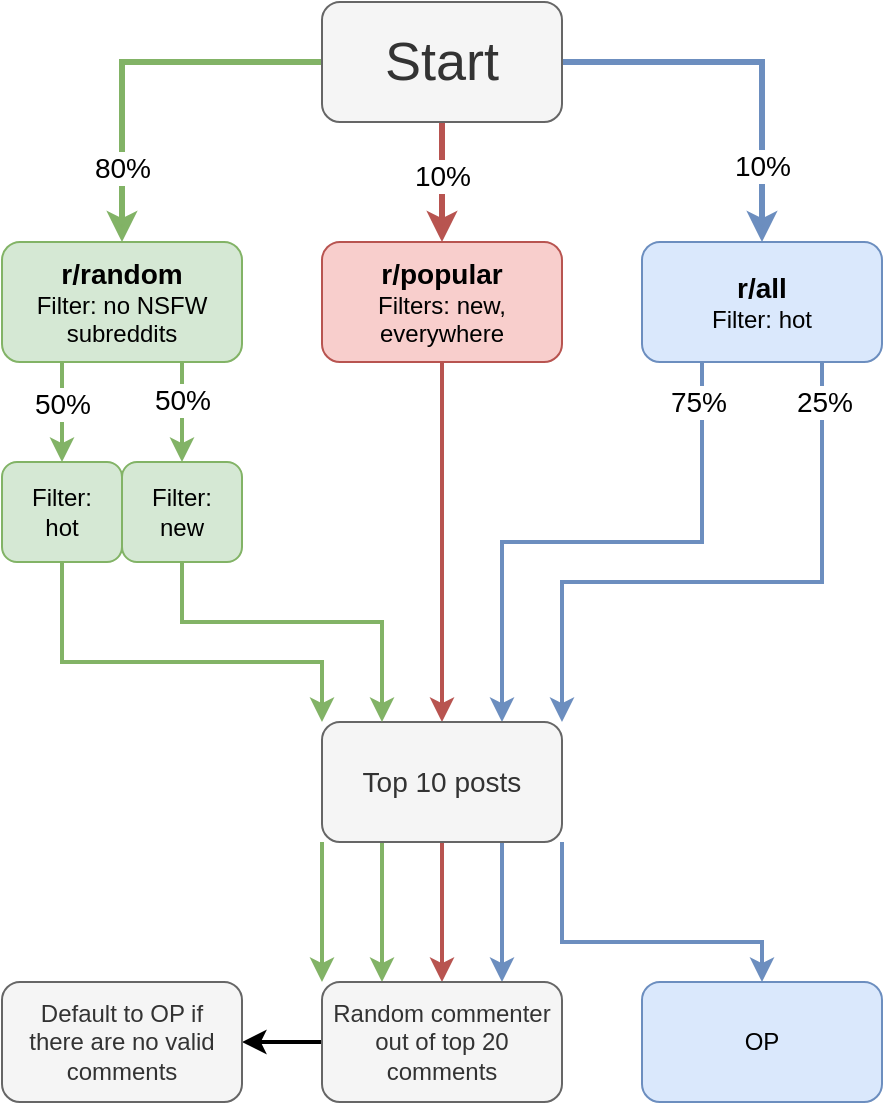 <mxfile version="14.1.8" type="device"><diagram id="xJmyeptBjBJt9zmtPsyK" name="Page-1"><mxGraphModel dx="687" dy="350" grid="1" gridSize="10" guides="1" tooltips="1" connect="1" arrows="1" fold="1" page="1" pageScale="1" pageWidth="850" pageHeight="1100" math="0" shadow="0"><root><mxCell id="0"/><mxCell id="1" parent="0"/><mxCell id="Oe4lUdKrTGnCGAGx0DYj-10" style="edgeStyle=orthogonalEdgeStyle;rounded=0;orthogonalLoop=1;jettySize=auto;html=1;entryX=0.5;entryY=0;entryDx=0;entryDy=0;fillColor=#d5e8d4;strokeColor=#82b366;strokeWidth=3;" parent="1" source="Oe4lUdKrTGnCGAGx0DYj-1" target="Oe4lUdKrTGnCGAGx0DYj-6" edge="1"><mxGeometry relative="1" as="geometry"/></mxCell><mxCell id="Oe4lUdKrTGnCGAGx0DYj-14" value="80%" style="edgeLabel;html=1;align=center;verticalAlign=middle;resizable=0;points=[];fontSize=14;" parent="Oe4lUdKrTGnCGAGx0DYj-10" vertex="1" connectable="0"><mxGeometry x="0.61" relative="1" as="geometry"><mxPoint as="offset"/></mxGeometry></mxCell><mxCell id="Oe4lUdKrTGnCGAGx0DYj-11" style="edgeStyle=orthogonalEdgeStyle;rounded=0;orthogonalLoop=1;jettySize=auto;html=1;entryX=0.5;entryY=0;entryDx=0;entryDy=0;strokeWidth=3;fillColor=#f8cecc;strokeColor=#b85450;" parent="1" source="Oe4lUdKrTGnCGAGx0DYj-1" target="Oe4lUdKrTGnCGAGx0DYj-5" edge="1"><mxGeometry relative="1" as="geometry"/></mxCell><mxCell id="Oe4lUdKrTGnCGAGx0DYj-16" value="10%" style="edgeLabel;html=1;align=center;verticalAlign=middle;resizable=0;points=[];fontSize=14;" parent="Oe4lUdKrTGnCGAGx0DYj-11" vertex="1" connectable="0"><mxGeometry x="0.31" relative="1" as="geometry"><mxPoint y="-12.33" as="offset"/></mxGeometry></mxCell><mxCell id="Oe4lUdKrTGnCGAGx0DYj-12" style="edgeStyle=orthogonalEdgeStyle;rounded=0;orthogonalLoop=1;jettySize=auto;html=1;entryX=0.5;entryY=0;entryDx=0;entryDy=0;strokeWidth=3;fillColor=#dae8fc;strokeColor=#6c8ebf;" parent="1" source="Oe4lUdKrTGnCGAGx0DYj-1" target="Oe4lUdKrTGnCGAGx0DYj-7" edge="1"><mxGeometry relative="1" as="geometry"/></mxCell><mxCell id="Oe4lUdKrTGnCGAGx0DYj-15" value="10%" style="edgeLabel;html=1;align=center;verticalAlign=middle;resizable=0;points=[];fontSize=14;" parent="Oe4lUdKrTGnCGAGx0DYj-12" vertex="1" connectable="0"><mxGeometry x="0.602" y="-1" relative="1" as="geometry"><mxPoint x="1" as="offset"/></mxGeometry></mxCell><mxCell id="Oe4lUdKrTGnCGAGx0DYj-1" value="&lt;font style=&quot;font-size: 27px&quot;&gt;Start&lt;/font&gt;" style="rounded=1;whiteSpace=wrap;html=1;fillColor=#f5f5f5;strokeColor=#666666;fontColor=#333333;" parent="1" vertex="1"><mxGeometry x="360" y="120" width="120" height="60" as="geometry"/></mxCell><mxCell id="Oe4lUdKrTGnCGAGx0DYj-31" style="edgeStyle=orthogonalEdgeStyle;rounded=0;orthogonalLoop=1;jettySize=auto;html=1;entryX=0.5;entryY=0;entryDx=0;entryDy=0;strokeWidth=2;fillColor=#f8cecc;strokeColor=#b85450;" parent="1" source="Oe4lUdKrTGnCGAGx0DYj-5" target="Oe4lUdKrTGnCGAGx0DYj-18" edge="1"><mxGeometry relative="1" as="geometry"/></mxCell><mxCell id="Oe4lUdKrTGnCGAGx0DYj-5" value="&lt;font style=&quot;font-size: 14px&quot;&gt;&lt;b&gt;r/popular&lt;/b&gt;&lt;/font&gt;&lt;br&gt;Filters: new, everywhere" style="rounded=1;whiteSpace=wrap;html=1;fillColor=#f8cecc;strokeColor=#b85450;" parent="1" vertex="1"><mxGeometry x="360" y="240" width="120" height="60" as="geometry"/></mxCell><mxCell id="Oe4lUdKrTGnCGAGx0DYj-24" style="edgeStyle=orthogonalEdgeStyle;rounded=0;orthogonalLoop=1;jettySize=auto;html=1;exitX=0.25;exitY=1;exitDx=0;exitDy=0;entryX=0.5;entryY=0;entryDx=0;entryDy=0;fillColor=#d5e8d4;strokeColor=#82b366;strokeWidth=2;" parent="1" source="Oe4lUdKrTGnCGAGx0DYj-6" target="Oe4lUdKrTGnCGAGx0DYj-19" edge="1"><mxGeometry relative="1" as="geometry"/></mxCell><mxCell id="Oe4lUdKrTGnCGAGx0DYj-27" value="50%" style="edgeLabel;html=1;align=center;verticalAlign=middle;resizable=0;points=[];fontSize=14;" parent="Oe4lUdKrTGnCGAGx0DYj-24" vertex="1" connectable="0"><mxGeometry x="0.19" relative="1" as="geometry"><mxPoint y="-9.71" as="offset"/></mxGeometry></mxCell><mxCell id="Oe4lUdKrTGnCGAGx0DYj-25" style="edgeStyle=orthogonalEdgeStyle;rounded=0;orthogonalLoop=1;jettySize=auto;html=1;exitX=0.75;exitY=1;exitDx=0;exitDy=0;entryX=0.5;entryY=0;entryDx=0;entryDy=0;fillColor=#d5e8d4;strokeColor=#82b366;strokeWidth=2;" parent="1" source="Oe4lUdKrTGnCGAGx0DYj-6" target="Oe4lUdKrTGnCGAGx0DYj-20" edge="1"><mxGeometry relative="1" as="geometry"/></mxCell><mxCell id="Oe4lUdKrTGnCGAGx0DYj-28" value="50%" style="edgeLabel;html=1;align=center;verticalAlign=middle;resizable=0;points=[];fontSize=14;" parent="Oe4lUdKrTGnCGAGx0DYj-25" vertex="1" connectable="0"><mxGeometry x="-0.253" y="-1" relative="1" as="geometry"><mxPoint x="1" as="offset"/></mxGeometry></mxCell><mxCell id="Oe4lUdKrTGnCGAGx0DYj-6" value="&lt;font style=&quot;font-size: 14px&quot;&gt;&lt;b&gt;r/random&lt;/b&gt;&lt;/font&gt;&lt;br&gt;Filter: no NSFW&lt;br&gt;subreddits" style="rounded=1;whiteSpace=wrap;html=1;fillColor=#d5e8d4;strokeColor=#82b366;" parent="1" vertex="1"><mxGeometry x="200" y="240" width="120" height="60" as="geometry"/></mxCell><mxCell id="Oe4lUdKrTGnCGAGx0DYj-32" style="edgeStyle=orthogonalEdgeStyle;rounded=0;orthogonalLoop=1;jettySize=auto;html=1;exitX=0.25;exitY=1;exitDx=0;exitDy=0;entryX=0.75;entryY=0;entryDx=0;entryDy=0;strokeWidth=2;fillColor=#dae8fc;strokeColor=#6c8ebf;" parent="1" source="Oe4lUdKrTGnCGAGx0DYj-7" target="Oe4lUdKrTGnCGAGx0DYj-18" edge="1"><mxGeometry relative="1" as="geometry"/></mxCell><mxCell id="Oe4lUdKrTGnCGAGx0DYj-44" value="75%" style="edgeLabel;html=1;align=center;verticalAlign=middle;resizable=0;points=[];fontSize=14;" parent="Oe4lUdKrTGnCGAGx0DYj-32" vertex="1" connectable="0"><mxGeometry x="-0.763" y="-2" relative="1" as="geometry"><mxPoint y="-13.2" as="offset"/></mxGeometry></mxCell><mxCell id="Oe4lUdKrTGnCGAGx0DYj-33" style="edgeStyle=orthogonalEdgeStyle;rounded=0;orthogonalLoop=1;jettySize=auto;html=1;exitX=0.75;exitY=1;exitDx=0;exitDy=0;entryX=1;entryY=0;entryDx=0;entryDy=0;strokeWidth=2;fillColor=#dae8fc;strokeColor=#6c8ebf;" parent="1" source="Oe4lUdKrTGnCGAGx0DYj-7" target="Oe4lUdKrTGnCGAGx0DYj-18" edge="1"><mxGeometry relative="1" as="geometry"><Array as="points"><mxPoint x="610" y="410"/><mxPoint x="480" y="410"/></Array></mxGeometry></mxCell><mxCell id="Oe4lUdKrTGnCGAGx0DYj-45" value="25%" style="edgeLabel;html=1;align=center;verticalAlign=middle;resizable=0;points=[];fontSize=14;" parent="Oe4lUdKrTGnCGAGx0DYj-33" vertex="1" connectable="0"><mxGeometry x="-0.77" y="1" relative="1" as="geometry"><mxPoint y="-15.6" as="offset"/></mxGeometry></mxCell><mxCell id="Oe4lUdKrTGnCGAGx0DYj-7" value="&lt;font style=&quot;font-size: 14px&quot;&gt;&lt;b&gt;r/all&lt;/b&gt;&lt;/font&gt;&lt;br&gt;Filter: hot" style="rounded=1;whiteSpace=wrap;html=1;fillColor=#dae8fc;strokeColor=#6c8ebf;" parent="1" vertex="1"><mxGeometry x="520" y="240" width="120" height="60" as="geometry"/></mxCell><mxCell id="Oe4lUdKrTGnCGAGx0DYj-35" style="edgeStyle=orthogonalEdgeStyle;rounded=0;orthogonalLoop=1;jettySize=auto;html=1;exitX=0;exitY=1;exitDx=0;exitDy=0;entryX=0;entryY=0;entryDx=0;entryDy=0;strokeWidth=2;fillColor=#d5e8d4;strokeColor=#82b366;" parent="1" source="Oe4lUdKrTGnCGAGx0DYj-18" target="Oe4lUdKrTGnCGAGx0DYj-34" edge="1"><mxGeometry relative="1" as="geometry"/></mxCell><mxCell id="Oe4lUdKrTGnCGAGx0DYj-36" style="edgeStyle=orthogonalEdgeStyle;rounded=0;orthogonalLoop=1;jettySize=auto;html=1;exitX=0.25;exitY=1;exitDx=0;exitDy=0;entryX=0.25;entryY=0;entryDx=0;entryDy=0;strokeWidth=2;fillColor=#d5e8d4;strokeColor=#82b366;" parent="1" source="Oe4lUdKrTGnCGAGx0DYj-18" target="Oe4lUdKrTGnCGAGx0DYj-34" edge="1"><mxGeometry relative="1" as="geometry"/></mxCell><mxCell id="Oe4lUdKrTGnCGAGx0DYj-37" style="edgeStyle=orthogonalEdgeStyle;rounded=0;orthogonalLoop=1;jettySize=auto;html=1;exitX=0.5;exitY=1;exitDx=0;exitDy=0;entryX=0.5;entryY=0;entryDx=0;entryDy=0;strokeWidth=2;fillColor=#f8cecc;strokeColor=#b85450;" parent="1" source="Oe4lUdKrTGnCGAGx0DYj-18" target="Oe4lUdKrTGnCGAGx0DYj-34" edge="1"><mxGeometry relative="1" as="geometry"/></mxCell><mxCell id="Oe4lUdKrTGnCGAGx0DYj-38" style="edgeStyle=orthogonalEdgeStyle;rounded=0;orthogonalLoop=1;jettySize=auto;html=1;exitX=0.75;exitY=1;exitDx=0;exitDy=0;entryX=0.75;entryY=0;entryDx=0;entryDy=0;strokeWidth=2;fillColor=#dae8fc;strokeColor=#6c8ebf;" parent="1" source="Oe4lUdKrTGnCGAGx0DYj-18" target="Oe4lUdKrTGnCGAGx0DYj-34" edge="1"><mxGeometry relative="1" as="geometry"/></mxCell><mxCell id="Oe4lUdKrTGnCGAGx0DYj-41" style="edgeStyle=orthogonalEdgeStyle;rounded=0;orthogonalLoop=1;jettySize=auto;html=1;exitX=1;exitY=1;exitDx=0;exitDy=0;entryX=0.5;entryY=0;entryDx=0;entryDy=0;strokeWidth=2;fillColor=#dae8fc;strokeColor=#6c8ebf;" parent="1" source="Oe4lUdKrTGnCGAGx0DYj-18" target="Oe4lUdKrTGnCGAGx0DYj-40" edge="1"><mxGeometry relative="1" as="geometry"><Array as="points"><mxPoint x="480" y="590"/><mxPoint x="580" y="590"/></Array></mxGeometry></mxCell><mxCell id="Oe4lUdKrTGnCGAGx0DYj-18" value="&lt;font style=&quot;font-size: 14px&quot;&gt;Top 10 posts&lt;/font&gt;" style="rounded=1;whiteSpace=wrap;html=1;fillColor=#f5f5f5;strokeColor=#666666;fontColor=#333333;" parent="1" vertex="1"><mxGeometry x="360" y="480" width="120" height="60" as="geometry"/></mxCell><mxCell id="Oe4lUdKrTGnCGAGx0DYj-29" style="edgeStyle=orthogonalEdgeStyle;rounded=0;orthogonalLoop=1;jettySize=auto;html=1;exitX=0.5;exitY=1;exitDx=0;exitDy=0;entryX=0;entryY=0;entryDx=0;entryDy=0;strokeWidth=2;fillColor=#d5e8d4;strokeColor=#82b366;" parent="1" source="Oe4lUdKrTGnCGAGx0DYj-19" target="Oe4lUdKrTGnCGAGx0DYj-18" edge="1"><mxGeometry relative="1" as="geometry"><Array as="points"><mxPoint x="230" y="450"/><mxPoint x="360" y="450"/></Array></mxGeometry></mxCell><mxCell id="Oe4lUdKrTGnCGAGx0DYj-19" value="Filter:&lt;br&gt;hot" style="rounded=1;whiteSpace=wrap;html=1;fillColor=#d5e8d4;strokeColor=#82b366;" parent="1" vertex="1"><mxGeometry x="200" y="350" width="60" height="50" as="geometry"/></mxCell><mxCell id="Oe4lUdKrTGnCGAGx0DYj-30" style="edgeStyle=orthogonalEdgeStyle;rounded=0;orthogonalLoop=1;jettySize=auto;html=1;exitX=0.5;exitY=1;exitDx=0;exitDy=0;entryX=0.25;entryY=0;entryDx=0;entryDy=0;strokeWidth=2;fillColor=#d5e8d4;strokeColor=#82b366;" parent="1" source="Oe4lUdKrTGnCGAGx0DYj-20" target="Oe4lUdKrTGnCGAGx0DYj-18" edge="1"><mxGeometry relative="1" as="geometry"><Array as="points"><mxPoint x="290" y="430"/><mxPoint x="390" y="430"/></Array></mxGeometry></mxCell><mxCell id="Oe4lUdKrTGnCGAGx0DYj-20" value="Filter:&lt;br&gt;new" style="rounded=1;whiteSpace=wrap;html=1;fillColor=#d5e8d4;strokeColor=#82b366;" parent="1" vertex="1"><mxGeometry x="260" y="350" width="60" height="50" as="geometry"/></mxCell><mxCell id="VfsyukANT4KckPx1Z4zm-2" style="edgeStyle=orthogonalEdgeStyle;rounded=0;orthogonalLoop=1;jettySize=auto;html=1;exitX=0;exitY=0.5;exitDx=0;exitDy=0;entryX=1;entryY=0.5;entryDx=0;entryDy=0;strokeWidth=2;" edge="1" parent="1" source="Oe4lUdKrTGnCGAGx0DYj-34" target="VfsyukANT4KckPx1Z4zm-1"><mxGeometry relative="1" as="geometry"/></mxCell><mxCell id="Oe4lUdKrTGnCGAGx0DYj-34" value="Random commenter out of top 20 comments" style="rounded=1;whiteSpace=wrap;html=1;fillColor=#f5f5f5;strokeColor=#666666;fontColor=#333333;" parent="1" vertex="1"><mxGeometry x="360" y="610" width="120" height="60" as="geometry"/></mxCell><mxCell id="Oe4lUdKrTGnCGAGx0DYj-40" value="OP" style="rounded=1;whiteSpace=wrap;html=1;fillColor=#dae8fc;strokeColor=#6c8ebf;" parent="1" vertex="1"><mxGeometry x="520" y="610" width="120" height="60" as="geometry"/></mxCell><mxCell id="VfsyukANT4KckPx1Z4zm-1" value="Default to OP if&lt;br&gt;there are no valid&lt;br&gt;comments" style="rounded=1;whiteSpace=wrap;html=1;fillColor=#f5f5f5;strokeColor=#666666;fontColor=#333333;" vertex="1" parent="1"><mxGeometry x="200" y="610" width="120" height="60" as="geometry"/></mxCell></root></mxGraphModel></diagram></mxfile>